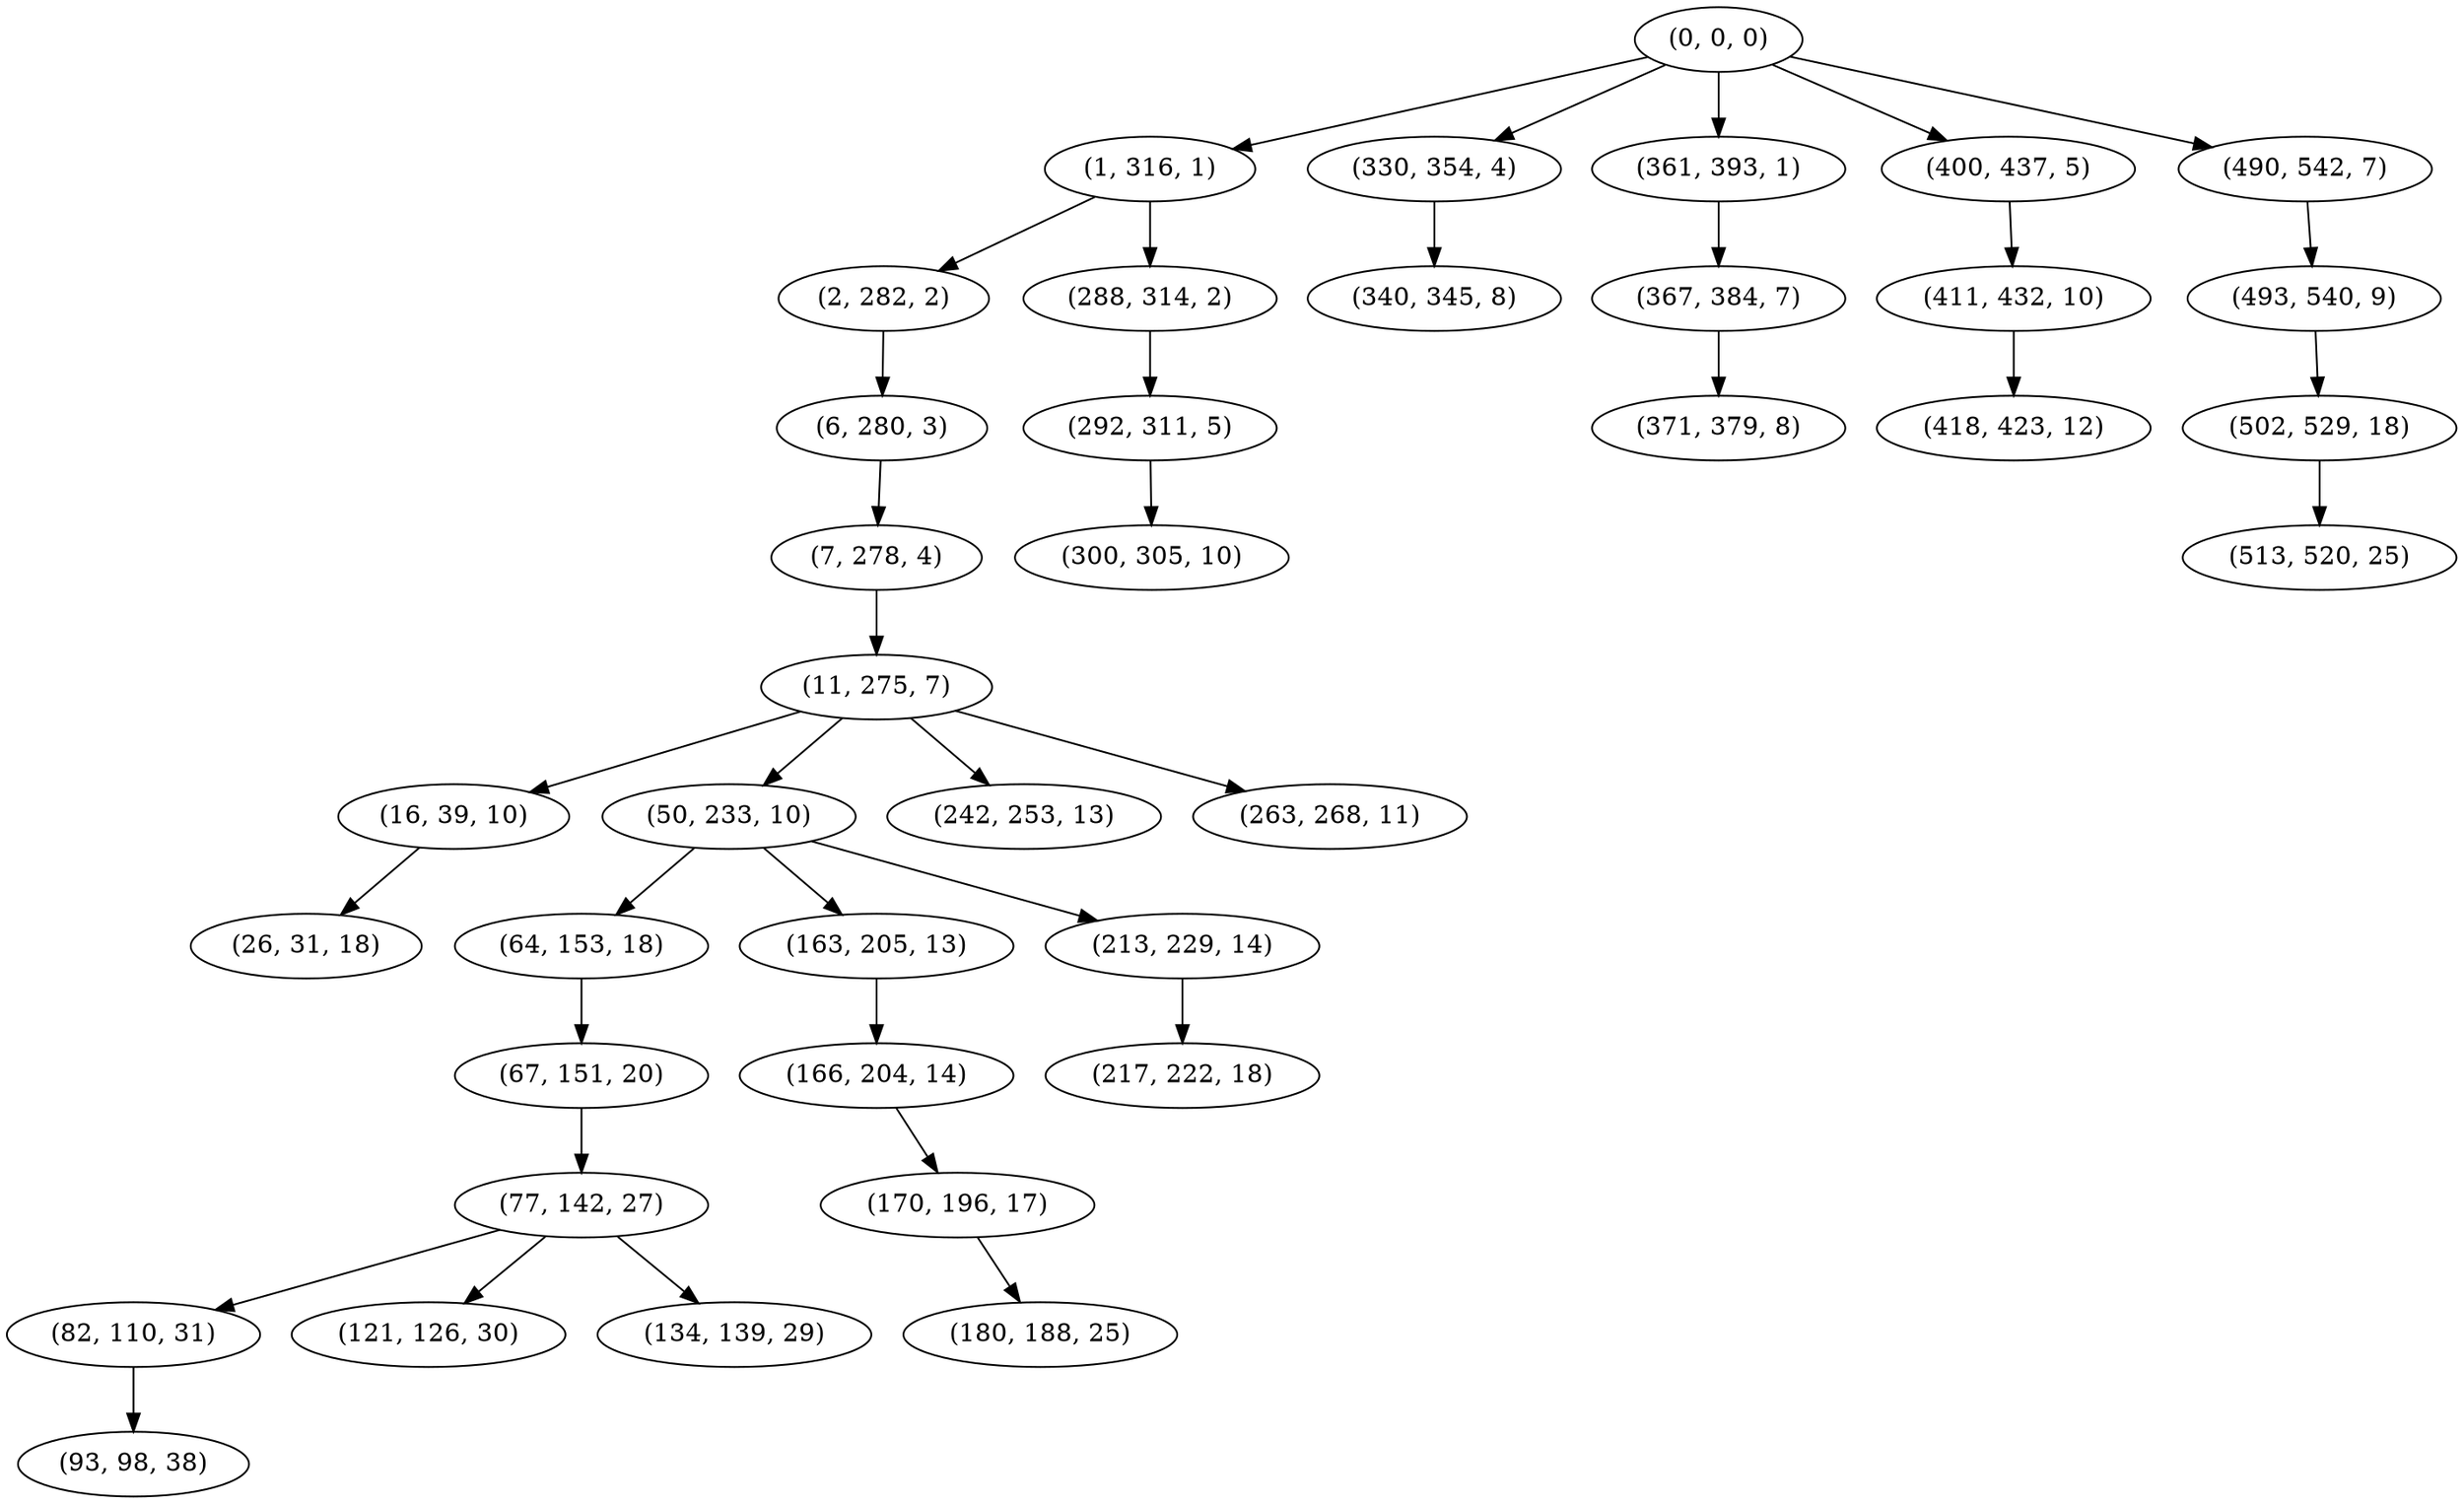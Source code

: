 digraph tree {
    "(0, 0, 0)";
    "(1, 316, 1)";
    "(2, 282, 2)";
    "(6, 280, 3)";
    "(7, 278, 4)";
    "(11, 275, 7)";
    "(16, 39, 10)";
    "(26, 31, 18)";
    "(50, 233, 10)";
    "(64, 153, 18)";
    "(67, 151, 20)";
    "(77, 142, 27)";
    "(82, 110, 31)";
    "(93, 98, 38)";
    "(121, 126, 30)";
    "(134, 139, 29)";
    "(163, 205, 13)";
    "(166, 204, 14)";
    "(170, 196, 17)";
    "(180, 188, 25)";
    "(213, 229, 14)";
    "(217, 222, 18)";
    "(242, 253, 13)";
    "(263, 268, 11)";
    "(288, 314, 2)";
    "(292, 311, 5)";
    "(300, 305, 10)";
    "(330, 354, 4)";
    "(340, 345, 8)";
    "(361, 393, 1)";
    "(367, 384, 7)";
    "(371, 379, 8)";
    "(400, 437, 5)";
    "(411, 432, 10)";
    "(418, 423, 12)";
    "(490, 542, 7)";
    "(493, 540, 9)";
    "(502, 529, 18)";
    "(513, 520, 25)";
    "(0, 0, 0)" -> "(1, 316, 1)";
    "(0, 0, 0)" -> "(330, 354, 4)";
    "(0, 0, 0)" -> "(361, 393, 1)";
    "(0, 0, 0)" -> "(400, 437, 5)";
    "(0, 0, 0)" -> "(490, 542, 7)";
    "(1, 316, 1)" -> "(2, 282, 2)";
    "(1, 316, 1)" -> "(288, 314, 2)";
    "(2, 282, 2)" -> "(6, 280, 3)";
    "(6, 280, 3)" -> "(7, 278, 4)";
    "(7, 278, 4)" -> "(11, 275, 7)";
    "(11, 275, 7)" -> "(16, 39, 10)";
    "(11, 275, 7)" -> "(50, 233, 10)";
    "(11, 275, 7)" -> "(242, 253, 13)";
    "(11, 275, 7)" -> "(263, 268, 11)";
    "(16, 39, 10)" -> "(26, 31, 18)";
    "(50, 233, 10)" -> "(64, 153, 18)";
    "(50, 233, 10)" -> "(163, 205, 13)";
    "(50, 233, 10)" -> "(213, 229, 14)";
    "(64, 153, 18)" -> "(67, 151, 20)";
    "(67, 151, 20)" -> "(77, 142, 27)";
    "(77, 142, 27)" -> "(82, 110, 31)";
    "(77, 142, 27)" -> "(121, 126, 30)";
    "(77, 142, 27)" -> "(134, 139, 29)";
    "(82, 110, 31)" -> "(93, 98, 38)";
    "(163, 205, 13)" -> "(166, 204, 14)";
    "(166, 204, 14)" -> "(170, 196, 17)";
    "(170, 196, 17)" -> "(180, 188, 25)";
    "(213, 229, 14)" -> "(217, 222, 18)";
    "(288, 314, 2)" -> "(292, 311, 5)";
    "(292, 311, 5)" -> "(300, 305, 10)";
    "(330, 354, 4)" -> "(340, 345, 8)";
    "(361, 393, 1)" -> "(367, 384, 7)";
    "(367, 384, 7)" -> "(371, 379, 8)";
    "(400, 437, 5)" -> "(411, 432, 10)";
    "(411, 432, 10)" -> "(418, 423, 12)";
    "(490, 542, 7)" -> "(493, 540, 9)";
    "(493, 540, 9)" -> "(502, 529, 18)";
    "(502, 529, 18)" -> "(513, 520, 25)";
}
